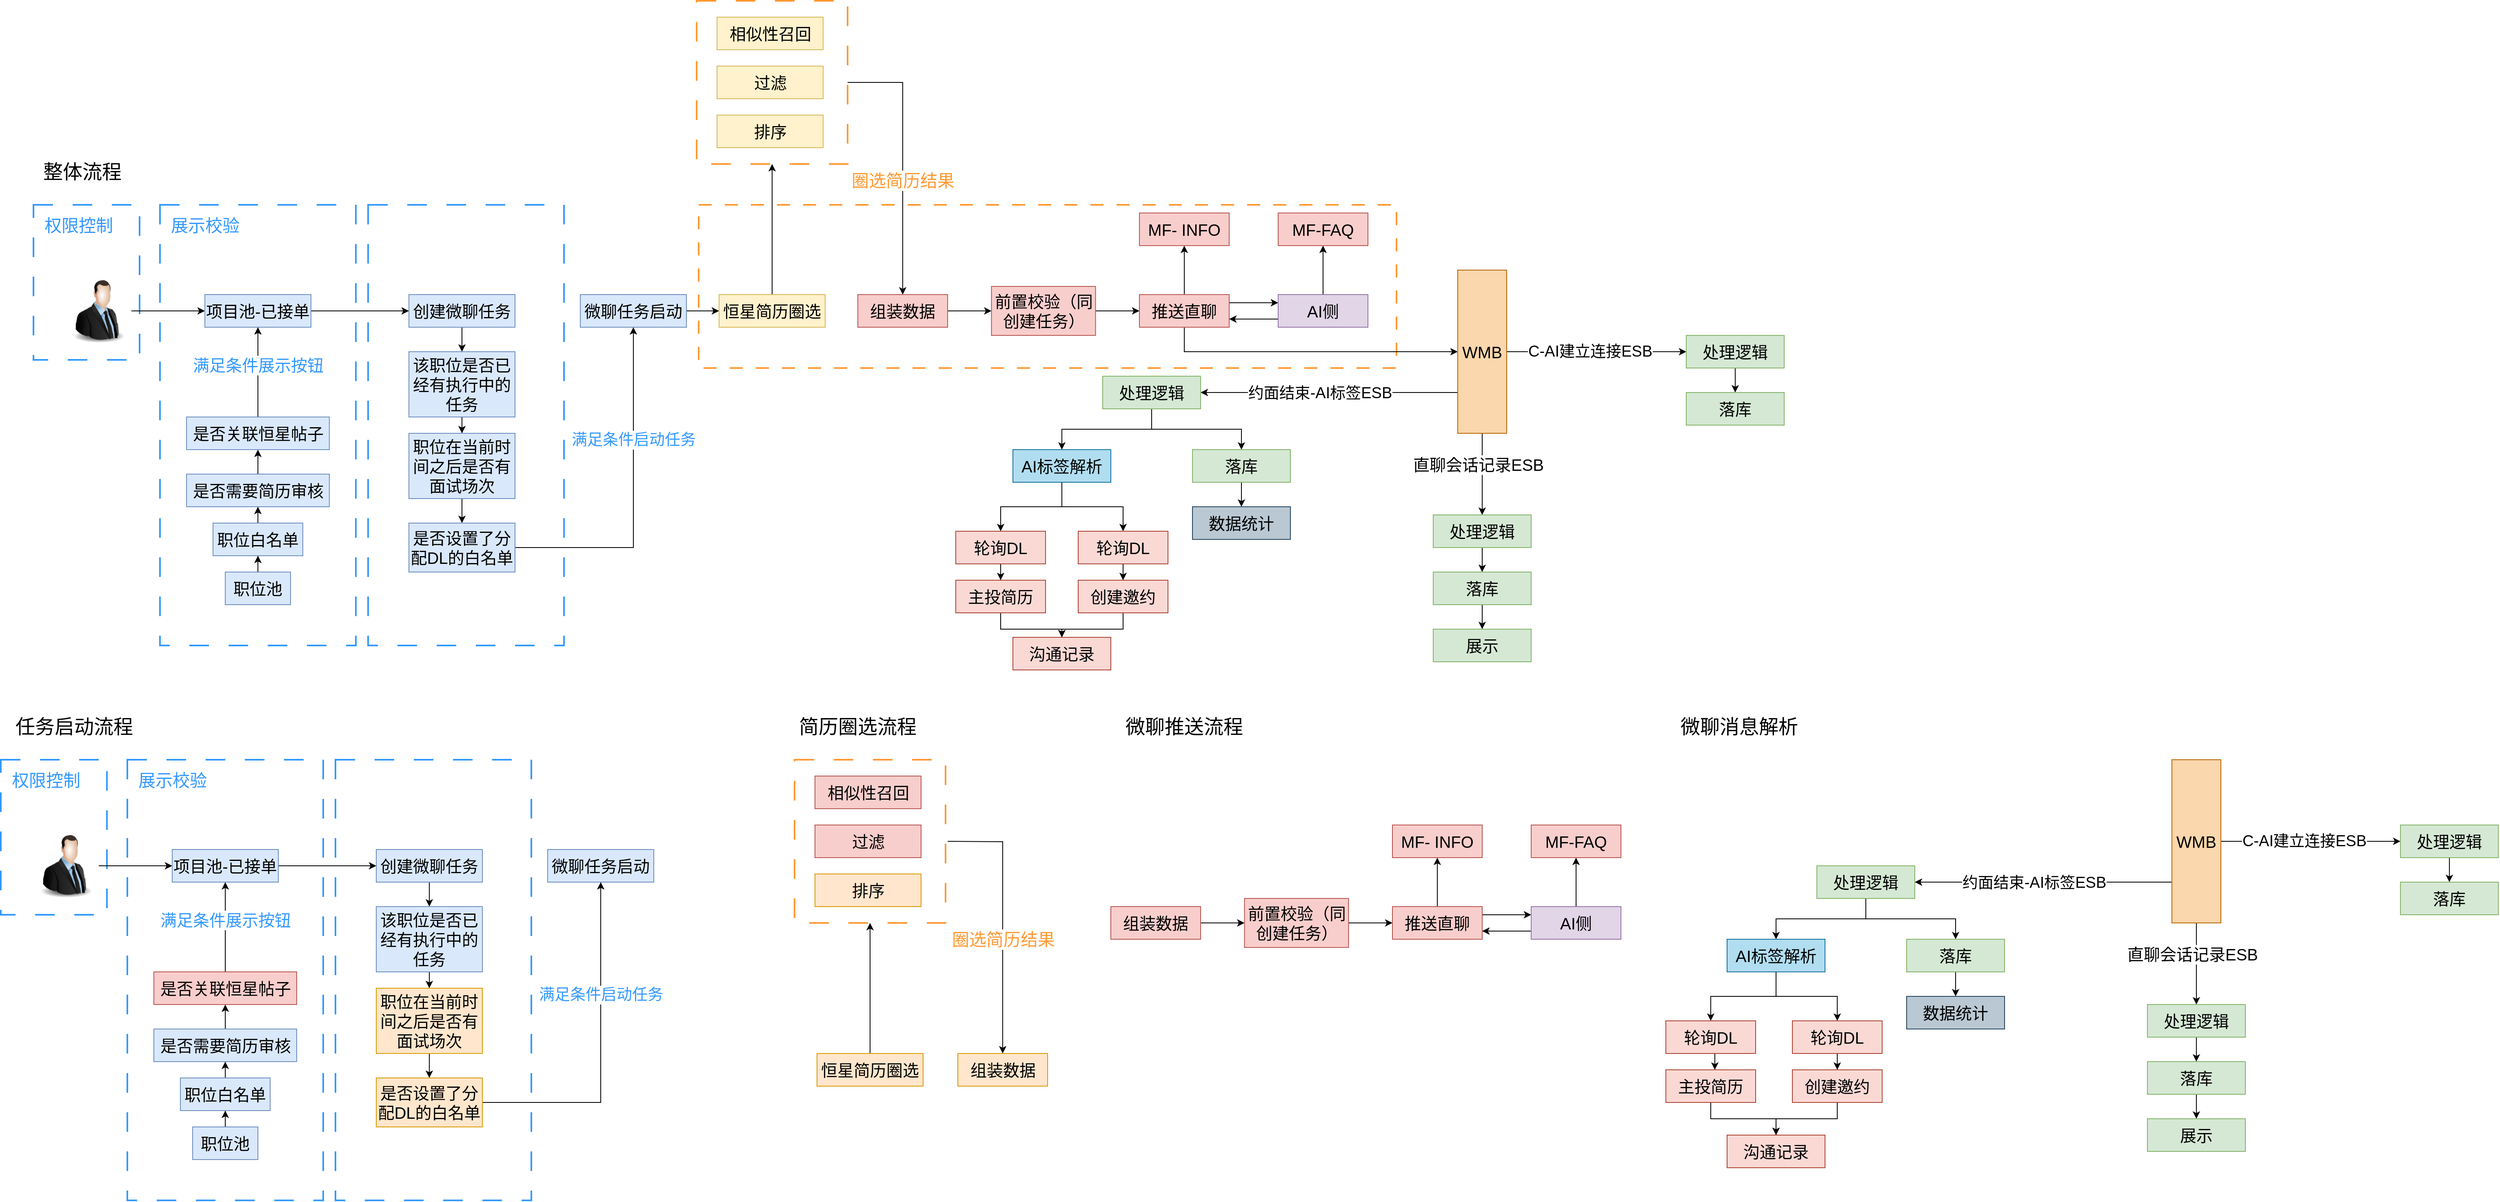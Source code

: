 <mxfile version="21.6.1" type="github">
  <diagram name="第 1 页" id="2LPgw6x0lP4YFarTiaSZ">
    <mxGraphModel dx="2736" dy="1776" grid="1" gridSize="10" guides="1" tooltips="1" connect="1" arrows="1" fold="1" page="0" pageScale="1" pageWidth="827" pageHeight="1169" math="0" shadow="0">
      <root>
        <mxCell id="0" />
        <mxCell id="1" parent="0" />
        <mxCell id="FMsZeif13KGJiMdeBh8e-33" value="" style="rounded=0;whiteSpace=wrap;html=1;dashed=1;dashPattern=8 8;strokeColor=#FF9933;strokeWidth=2;" parent="1" vertex="1">
          <mxGeometry x="255" y="-540" width="855" height="200" as="geometry" />
        </mxCell>
        <mxCell id="YFNmjtGdTgRsqBSVT-xc-40" style="edgeStyle=orthogonalEdgeStyle;rounded=0;orthogonalLoop=1;jettySize=auto;html=1;entryX=0.5;entryY=0;entryDx=0;entryDy=0;" edge="1" parent="1" source="YFNmjtGdTgRsqBSVT-xc-38" target="FMsZeif13KGJiMdeBh8e-42">
          <mxGeometry relative="1" as="geometry" />
        </mxCell>
        <mxCell id="YFNmjtGdTgRsqBSVT-xc-42" value="圈选简历结果" style="edgeLabel;html=1;align=center;verticalAlign=middle;resizable=0;points=[];fontSize=21;fontColor=#FF9933;" vertex="1" connectable="0" parent="YFNmjtGdTgRsqBSVT-xc-40">
          <mxGeometry x="0.022" y="-1" relative="1" as="geometry">
            <mxPoint x="1" y="20" as="offset" />
          </mxGeometry>
        </mxCell>
        <mxCell id="YFNmjtGdTgRsqBSVT-xc-38" value="" style="rounded=0;whiteSpace=wrap;html=1;dashed=1;strokeWidth=2;strokeColor=#FF9933;dashPattern=12 12;" vertex="1" parent="1">
          <mxGeometry x="252.5" y="-790" width="185" height="200" as="geometry" />
        </mxCell>
        <mxCell id="YFNmjtGdTgRsqBSVT-xc-25" value="" style="rounded=0;whiteSpace=wrap;html=1;dashed=1;strokeWidth=2;strokeColor=#3399FF;dashPattern=12 12;" vertex="1" parent="1">
          <mxGeometry x="-150" y="-540" width="240" height="540" as="geometry" />
        </mxCell>
        <mxCell id="YFNmjtGdTgRsqBSVT-xc-14" value="" style="rounded=0;whiteSpace=wrap;html=1;dashed=1;strokeWidth=2;strokeColor=#3399FF;dashPattern=12 12;" vertex="1" parent="1">
          <mxGeometry x="-560" y="-540" width="130" height="190" as="geometry" />
        </mxCell>
        <mxCell id="YFNmjtGdTgRsqBSVT-xc-12" value="" style="rounded=0;whiteSpace=wrap;html=1;dashed=1;strokeWidth=2;strokeColor=#3399FF;dashPattern=12 12;" vertex="1" parent="1">
          <mxGeometry x="-405" y="-540" width="240" height="540" as="geometry" />
        </mxCell>
        <mxCell id="YFNmjtGdTgRsqBSVT-xc-2" style="edgeStyle=orthogonalEdgeStyle;rounded=0;orthogonalLoop=1;jettySize=auto;html=1;entryX=0;entryY=0.5;entryDx=0;entryDy=0;" edge="1" parent="1" source="FMsZeif13KGJiMdeBh8e-35" target="YFNmjtGdTgRsqBSVT-xc-1">
          <mxGeometry relative="1" as="geometry" />
        </mxCell>
        <mxCell id="FMsZeif13KGJiMdeBh8e-35" value="" style="image;html=1;image=img/lib/clip_art/people/Suit_Man_128x128.png;rounded=0;" parent="1" vertex="1">
          <mxGeometry x="-520" y="-450" width="80" height="80" as="geometry" />
        </mxCell>
        <mxCell id="FMsZeif13KGJiMdeBh8e-36" value="整体流程" style="text;html=1;strokeColor=none;fillColor=none;align=center;verticalAlign=middle;whiteSpace=wrap;rounded=0;fontSize=24;" parent="1" vertex="1">
          <mxGeometry x="-560" y="-600" width="120" height="40" as="geometry" />
        </mxCell>
        <mxCell id="YFNmjtGdTgRsqBSVT-xc-27" value="" style="edgeStyle=orthogonalEdgeStyle;rounded=0;orthogonalLoop=1;jettySize=auto;html=1;" edge="1" parent="1" source="FMsZeif13KGJiMdeBh8e-38" target="YFNmjtGdTgRsqBSVT-xc-26">
          <mxGeometry relative="1" as="geometry" />
        </mxCell>
        <mxCell id="FMsZeif13KGJiMdeBh8e-38" value="创建微聊任务" style="whiteSpace=wrap;html=1;verticalAlign=middle;labelBackgroundColor=none;fontSize=20;fillColor=#dae8fc;strokeColor=#6c8ebf;rounded=0;" parent="1" vertex="1">
          <mxGeometry x="-100" y="-430" width="130" height="40" as="geometry" />
        </mxCell>
        <mxCell id="YFNmjtGdTgRsqBSVT-xc-39" style="edgeStyle=orthogonalEdgeStyle;rounded=0;orthogonalLoop=1;jettySize=auto;html=1;" edge="1" parent="1" source="FMsZeif13KGJiMdeBh8e-40" target="YFNmjtGdTgRsqBSVT-xc-38">
          <mxGeometry relative="1" as="geometry" />
        </mxCell>
        <mxCell id="FMsZeif13KGJiMdeBh8e-40" value="恒星简历圈选" style="whiteSpace=wrap;html=1;verticalAlign=middle;labelBackgroundColor=none;fontSize=20;fillColor=#fff2cc;strokeColor=#d6b656;rounded=0;" parent="1" vertex="1">
          <mxGeometry x="280" y="-430" width="130" height="40" as="geometry" />
        </mxCell>
        <mxCell id="YFNmjtGdTgRsqBSVT-xc-72" value="" style="edgeStyle=orthogonalEdgeStyle;rounded=0;orthogonalLoop=1;jettySize=auto;html=1;" edge="1" parent="1" source="FMsZeif13KGJiMdeBh8e-42" target="YFNmjtGdTgRsqBSVT-xc-71">
          <mxGeometry relative="1" as="geometry" />
        </mxCell>
        <mxCell id="FMsZeif13KGJiMdeBh8e-42" value="组装数据" style="whiteSpace=wrap;html=1;verticalAlign=middle;labelBackgroundColor=none;fontSize=20;fillColor=#f8cecc;strokeColor=#b85450;rounded=0;" parent="1" vertex="1">
          <mxGeometry x="450" y="-430" width="110" height="40" as="geometry" />
        </mxCell>
        <mxCell id="FMsZeif13KGJiMdeBh8e-43" value="" style="edgeStyle=orthogonalEdgeStyle;rounded=0;orthogonalLoop=1;jettySize=auto;html=1;" parent="1" source="FMsZeif13KGJiMdeBh8e-44" target="FMsZeif13KGJiMdeBh8e-57" edge="1">
          <mxGeometry relative="1" as="geometry">
            <Array as="points">
              <mxPoint x="935" y="-420" />
              <mxPoint x="935" y="-420" />
            </Array>
          </mxGeometry>
        </mxCell>
        <mxCell id="FMsZeif13KGJiMdeBh8e-60" style="edgeStyle=orthogonalEdgeStyle;rounded=0;orthogonalLoop=1;jettySize=auto;html=1;entryX=0;entryY=0.5;entryDx=0;entryDy=0;" parent="1" source="FMsZeif13KGJiMdeBh8e-44" target="FMsZeif13KGJiMdeBh8e-47" edge="1">
          <mxGeometry relative="1" as="geometry">
            <Array as="points">
              <mxPoint x="850" y="-360" />
            </Array>
          </mxGeometry>
        </mxCell>
        <mxCell id="YFNmjtGdTgRsqBSVT-xc-44" style="edgeStyle=orthogonalEdgeStyle;rounded=0;orthogonalLoop=1;jettySize=auto;html=1;entryX=0.5;entryY=1;entryDx=0;entryDy=0;" edge="1" parent="1" source="FMsZeif13KGJiMdeBh8e-44" target="YFNmjtGdTgRsqBSVT-xc-43">
          <mxGeometry relative="1" as="geometry" />
        </mxCell>
        <mxCell id="FMsZeif13KGJiMdeBh8e-44" value="推送直聊" style="whiteSpace=wrap;html=1;verticalAlign=middle;labelBackgroundColor=none;fontSize=20;fillColor=#f8cecc;strokeColor=#b85450;rounded=0;" parent="1" vertex="1">
          <mxGeometry x="795" y="-430" width="110" height="40" as="geometry" />
        </mxCell>
        <mxCell id="FMsZeif13KGJiMdeBh8e-46" style="edgeStyle=orthogonalEdgeStyle;orthogonalLoop=1;jettySize=auto;html=1;entryX=1;entryY=0.5;entryDx=0;entryDy=0;" parent="1" source="FMsZeif13KGJiMdeBh8e-47" target="FMsZeif13KGJiMdeBh8e-52" edge="1">
          <mxGeometry relative="1" as="geometry">
            <Array as="points">
              <mxPoint x="1165" y="-310" />
              <mxPoint x="1165" y="-310" />
            </Array>
          </mxGeometry>
        </mxCell>
        <mxCell id="YFNmjtGdTgRsqBSVT-xc-46" value="约面结束-AI标签ESB" style="edgeLabel;html=1;align=center;verticalAlign=middle;resizable=0;points=[];fontSize=19;" vertex="1" connectable="0" parent="FMsZeif13KGJiMdeBh8e-46">
          <mxGeometry x="0.071" y="1" relative="1" as="geometry">
            <mxPoint x="-1" as="offset" />
          </mxGeometry>
        </mxCell>
        <mxCell id="YFNmjtGdTgRsqBSVT-xc-48" style="edgeStyle=orthogonalEdgeStyle;rounded=0;orthogonalLoop=1;jettySize=auto;html=1;entryX=0.5;entryY=0;entryDx=0;entryDy=0;" edge="1" parent="1" source="FMsZeif13KGJiMdeBh8e-47" target="YFNmjtGdTgRsqBSVT-xc-47">
          <mxGeometry relative="1" as="geometry" />
        </mxCell>
        <mxCell id="YFNmjtGdTgRsqBSVT-xc-49" value="直聊会话记录ESB" style="edgeLabel;html=1;align=center;verticalAlign=middle;resizable=0;points=[];fontSize=20;" vertex="1" connectable="0" parent="YFNmjtGdTgRsqBSVT-xc-48">
          <mxGeometry x="-0.238" y="-5" relative="1" as="geometry">
            <mxPoint as="offset" />
          </mxGeometry>
        </mxCell>
        <mxCell id="YFNmjtGdTgRsqBSVT-xc-55" style="edgeStyle=orthogonalEdgeStyle;rounded=0;orthogonalLoop=1;jettySize=auto;html=1;entryX=0;entryY=0.5;entryDx=0;entryDy=0;" edge="1" parent="1" source="FMsZeif13KGJiMdeBh8e-47" target="YFNmjtGdTgRsqBSVT-xc-54">
          <mxGeometry relative="1" as="geometry" />
        </mxCell>
        <mxCell id="YFNmjtGdTgRsqBSVT-xc-56" value="C-AI建立连接ESB" style="edgeLabel;html=1;align=center;verticalAlign=middle;resizable=0;points=[];fontSize=19;" vertex="1" connectable="0" parent="YFNmjtGdTgRsqBSVT-xc-55">
          <mxGeometry x="-0.176" y="1" relative="1" as="geometry">
            <mxPoint x="11" y="1" as="offset" />
          </mxGeometry>
        </mxCell>
        <mxCell id="FMsZeif13KGJiMdeBh8e-47" value="WMB" style="whiteSpace=wrap;html=1;verticalAlign=middle;labelBackgroundColor=none;fontSize=20;fillColor=#fad7ac;strokeColor=#b46504;rounded=0;" parent="1" vertex="1">
          <mxGeometry x="1185" y="-460" width="60" height="200" as="geometry" />
        </mxCell>
        <mxCell id="YFNmjtGdTgRsqBSVT-xc-76" style="edgeStyle=orthogonalEdgeStyle;rounded=0;orthogonalLoop=1;jettySize=auto;html=1;" edge="1" parent="1" source="FMsZeif13KGJiMdeBh8e-52" target="FMsZeif13KGJiMdeBh8e-63">
          <mxGeometry relative="1" as="geometry" />
        </mxCell>
        <mxCell id="YFNmjtGdTgRsqBSVT-xc-79" value="" style="edgeStyle=orthogonalEdgeStyle;rounded=0;orthogonalLoop=1;jettySize=auto;html=1;" edge="1" parent="1" source="FMsZeif13KGJiMdeBh8e-52" target="YFNmjtGdTgRsqBSVT-xc-78">
          <mxGeometry relative="1" as="geometry" />
        </mxCell>
        <mxCell id="FMsZeif13KGJiMdeBh8e-52" value="处理逻辑" style="whiteSpace=wrap;html=1;verticalAlign=middle;labelBackgroundColor=none;fontSize=20;fillColor=#d5e8d4;strokeColor=#82b366;rounded=0;" parent="1" vertex="1">
          <mxGeometry x="750" y="-330" width="120" height="40" as="geometry" />
        </mxCell>
        <mxCell id="FMsZeif13KGJiMdeBh8e-61" style="edgeStyle=orthogonalEdgeStyle;rounded=0;orthogonalLoop=1;jettySize=auto;html=1;entryX=1;entryY=0.75;entryDx=0;entryDy=0;" parent="1" source="FMsZeif13KGJiMdeBh8e-57" target="FMsZeif13KGJiMdeBh8e-44" edge="1">
          <mxGeometry relative="1" as="geometry">
            <Array as="points">
              <mxPoint x="945" y="-400" />
              <mxPoint x="945" y="-400" />
            </Array>
          </mxGeometry>
        </mxCell>
        <mxCell id="YFNmjtGdTgRsqBSVT-xc-45" style="edgeStyle=orthogonalEdgeStyle;rounded=0;orthogonalLoop=1;jettySize=auto;html=1;entryX=0.5;entryY=1;entryDx=0;entryDy=0;" edge="1" parent="1" source="FMsZeif13KGJiMdeBh8e-57" target="FMsZeif13KGJiMdeBh8e-58">
          <mxGeometry relative="1" as="geometry" />
        </mxCell>
        <mxCell id="FMsZeif13KGJiMdeBh8e-57" value="AI侧" style="whiteSpace=wrap;html=1;verticalAlign=middle;labelBackgroundColor=none;fontSize=20;fillColor=#e1d5e7;strokeColor=#9673a6;rounded=0;" parent="1" vertex="1">
          <mxGeometry x="965" y="-430" width="110" height="40" as="geometry" />
        </mxCell>
        <mxCell id="FMsZeif13KGJiMdeBh8e-58" value="MF-FAQ" style="whiteSpace=wrap;html=1;verticalAlign=middle;labelBackgroundColor=none;fontSize=20;fillColor=#f8cecc;strokeColor=#b85450;rounded=0;" parent="1" vertex="1">
          <mxGeometry x="965" y="-530" width="110" height="40" as="geometry" />
        </mxCell>
        <mxCell id="FMsZeif13KGJiMdeBh8e-76" style="edgeStyle=orthogonalEdgeStyle;rounded=0;orthogonalLoop=1;jettySize=auto;html=1;entryX=0.5;entryY=0;entryDx=0;entryDy=0;" parent="1" source="FMsZeif13KGJiMdeBh8e-63" target="FMsZeif13KGJiMdeBh8e-75" edge="1">
          <mxGeometry relative="1" as="geometry" />
        </mxCell>
        <mxCell id="FMsZeif13KGJiMdeBh8e-77" style="edgeStyle=orthogonalEdgeStyle;rounded=0;orthogonalLoop=1;jettySize=auto;html=1;entryX=0.5;entryY=0;entryDx=0;entryDy=0;" parent="1" source="FMsZeif13KGJiMdeBh8e-63" target="FMsZeif13KGJiMdeBh8e-74" edge="1">
          <mxGeometry relative="1" as="geometry" />
        </mxCell>
        <mxCell id="FMsZeif13KGJiMdeBh8e-63" value="AI标签解析" style="whiteSpace=wrap;html=1;verticalAlign=middle;labelBackgroundColor=none;fontSize=20;fillColor=#b1ddf0;strokeColor=#10739e;rounded=0;" parent="1" vertex="1">
          <mxGeometry x="640" y="-240" width="120" height="40" as="geometry" />
        </mxCell>
        <mxCell id="FMsZeif13KGJiMdeBh8e-65" value="数据统计" style="whiteSpace=wrap;html=1;verticalAlign=middle;labelBackgroundColor=none;fontSize=20;fillColor=#bac8d3;strokeColor=#23445d;rounded=0;" parent="1" vertex="1">
          <mxGeometry x="860" y="-170" width="120" height="40" as="geometry" />
        </mxCell>
        <mxCell id="YFNmjtGdTgRsqBSVT-xc-69" style="edgeStyle=orthogonalEdgeStyle;rounded=0;orthogonalLoop=1;jettySize=auto;html=1;entryX=0.5;entryY=0;entryDx=0;entryDy=0;" edge="1" parent="1" source="FMsZeif13KGJiMdeBh8e-74" target="YFNmjtGdTgRsqBSVT-xc-68">
          <mxGeometry relative="1" as="geometry" />
        </mxCell>
        <mxCell id="FMsZeif13KGJiMdeBh8e-74" value="轮询DL" style="whiteSpace=wrap;html=1;verticalAlign=middle;labelBackgroundColor=none;fontSize=20;fillColor=#fad9d5;strokeColor=#ae4132;rounded=0;" parent="1" vertex="1">
          <mxGeometry x="720" y="-140" width="110" height="40" as="geometry" />
        </mxCell>
        <mxCell id="YFNmjtGdTgRsqBSVT-xc-65" style="edgeStyle=orthogonalEdgeStyle;rounded=0;orthogonalLoop=1;jettySize=auto;html=1;" edge="1" parent="1" source="FMsZeif13KGJiMdeBh8e-75" target="YFNmjtGdTgRsqBSVT-xc-63">
          <mxGeometry relative="1" as="geometry" />
        </mxCell>
        <mxCell id="FMsZeif13KGJiMdeBh8e-75" value="轮询DL" style="whiteSpace=wrap;html=1;verticalAlign=middle;labelBackgroundColor=none;fontSize=20;fillColor=#fad9d5;strokeColor=#ae4132;rounded=0;" parent="1" vertex="1">
          <mxGeometry x="570" y="-140" width="110" height="40" as="geometry" />
        </mxCell>
        <mxCell id="FMsZeif13KGJiMdeBh8e-78" value="沟通记录" style="whiteSpace=wrap;html=1;verticalAlign=middle;labelBackgroundColor=none;fontSize=20;fillColor=#fad9d5;strokeColor=#ae4132;rounded=0;" parent="1" vertex="1">
          <mxGeometry x="640" y="-10" width="120" height="40" as="geometry" />
        </mxCell>
        <mxCell id="YFNmjtGdTgRsqBSVT-xc-11" style="edgeStyle=orthogonalEdgeStyle;rounded=0;orthogonalLoop=1;jettySize=auto;html=1;" edge="1" parent="1" source="YFNmjtGdTgRsqBSVT-xc-1" target="FMsZeif13KGJiMdeBh8e-38">
          <mxGeometry relative="1" as="geometry" />
        </mxCell>
        <mxCell id="YFNmjtGdTgRsqBSVT-xc-1" value="项目池-已接单" style="whiteSpace=wrap;html=1;verticalAlign=middle;labelBackgroundColor=none;fontSize=20;fillColor=#dae8fc;strokeColor=#6c8ebf;rounded=0;" vertex="1" parent="1">
          <mxGeometry x="-350" y="-430" width="130" height="40" as="geometry" />
        </mxCell>
        <mxCell id="YFNmjtGdTgRsqBSVT-xc-6" value="" style="edgeStyle=orthogonalEdgeStyle;rounded=0;orthogonalLoop=1;jettySize=auto;html=1;" edge="1" parent="1" source="YFNmjtGdTgRsqBSVT-xc-3" target="YFNmjtGdTgRsqBSVT-xc-5">
          <mxGeometry relative="1" as="geometry" />
        </mxCell>
        <mxCell id="YFNmjtGdTgRsqBSVT-xc-3" value="职位池" style="whiteSpace=wrap;html=1;verticalAlign=middle;labelBackgroundColor=none;fontSize=20;fillColor=#dae8fc;strokeColor=#6c8ebf;rounded=0;" vertex="1" parent="1">
          <mxGeometry x="-325" y="-90" width="80" height="40" as="geometry" />
        </mxCell>
        <mxCell id="YFNmjtGdTgRsqBSVT-xc-8" value="" style="edgeStyle=orthogonalEdgeStyle;rounded=0;orthogonalLoop=1;jettySize=auto;html=1;" edge="1" parent="1" source="YFNmjtGdTgRsqBSVT-xc-5" target="YFNmjtGdTgRsqBSVT-xc-7">
          <mxGeometry relative="1" as="geometry" />
        </mxCell>
        <mxCell id="YFNmjtGdTgRsqBSVT-xc-5" value="职位白名单" style="whiteSpace=wrap;html=1;verticalAlign=middle;labelBackgroundColor=none;fontSize=20;fillColor=#dae8fc;strokeColor=#6c8ebf;rounded=0;" vertex="1" parent="1">
          <mxGeometry x="-340" y="-150" width="110" height="40" as="geometry" />
        </mxCell>
        <mxCell id="YFNmjtGdTgRsqBSVT-xc-22" value="" style="edgeStyle=orthogonalEdgeStyle;rounded=0;orthogonalLoop=1;jettySize=auto;html=1;" edge="1" parent="1" source="YFNmjtGdTgRsqBSVT-xc-7" target="YFNmjtGdTgRsqBSVT-xc-21">
          <mxGeometry relative="1" as="geometry" />
        </mxCell>
        <mxCell id="YFNmjtGdTgRsqBSVT-xc-7" value="是否需要简历审核" style="whiteSpace=wrap;html=1;verticalAlign=middle;labelBackgroundColor=none;fontSize=20;fillColor=#dae8fc;strokeColor=#6c8ebf;rounded=0;" vertex="1" parent="1">
          <mxGeometry x="-372.5" y="-210" width="175" height="40" as="geometry" />
        </mxCell>
        <mxCell id="YFNmjtGdTgRsqBSVT-xc-13" value="展示校验" style="text;html=1;strokeColor=none;fillColor=none;align=center;verticalAlign=middle;rounded=0;fontSize=21;fontColor=#3399FF;" vertex="1" parent="1">
          <mxGeometry x="-405" y="-540" width="110" height="50" as="geometry" />
        </mxCell>
        <mxCell id="YFNmjtGdTgRsqBSVT-xc-15" value="权限控制" style="text;html=1;strokeColor=none;fillColor=none;align=center;verticalAlign=middle;rounded=0;fontSize=21;fontColor=#3399FF;" vertex="1" parent="1">
          <mxGeometry x="-560" y="-540" width="110" height="50" as="geometry" />
        </mxCell>
        <mxCell id="YFNmjtGdTgRsqBSVT-xc-19" style="edgeStyle=orthogonalEdgeStyle;rounded=0;orthogonalLoop=1;jettySize=auto;html=1;entryX=0;entryY=0.5;entryDx=0;entryDy=0;" edge="1" parent="1" source="YFNmjtGdTgRsqBSVT-xc-17" target="FMsZeif13KGJiMdeBh8e-40">
          <mxGeometry relative="1" as="geometry" />
        </mxCell>
        <mxCell id="YFNmjtGdTgRsqBSVT-xc-17" value="微聊任务启动" style="whiteSpace=wrap;html=1;verticalAlign=middle;labelBackgroundColor=none;fontSize=20;fillColor=#dae8fc;strokeColor=#6c8ebf;rounded=0;" vertex="1" parent="1">
          <mxGeometry x="110" y="-430" width="130" height="40" as="geometry" />
        </mxCell>
        <mxCell id="YFNmjtGdTgRsqBSVT-xc-23" style="edgeStyle=orthogonalEdgeStyle;rounded=0;orthogonalLoop=1;jettySize=auto;html=1;" edge="1" parent="1" source="YFNmjtGdTgRsqBSVT-xc-21" target="YFNmjtGdTgRsqBSVT-xc-1">
          <mxGeometry relative="1" as="geometry" />
        </mxCell>
        <mxCell id="YFNmjtGdTgRsqBSVT-xc-24" value="满足条件展示按钮" style="edgeLabel;html=1;align=center;verticalAlign=middle;resizable=0;points=[];fontSize=20;fontColor=#3399FF;" vertex="1" connectable="0" parent="YFNmjtGdTgRsqBSVT-xc-23">
          <mxGeometry x="0.164" relative="1" as="geometry">
            <mxPoint as="offset" />
          </mxGeometry>
        </mxCell>
        <mxCell id="YFNmjtGdTgRsqBSVT-xc-21" value="是否关联恒星帖子" style="whiteSpace=wrap;html=1;verticalAlign=middle;labelBackgroundColor=none;fontSize=20;fillColor=#dae8fc;strokeColor=#6c8ebf;rounded=0;" vertex="1" parent="1">
          <mxGeometry x="-372.5" y="-280" width="175" height="40" as="geometry" />
        </mxCell>
        <mxCell id="YFNmjtGdTgRsqBSVT-xc-29" value="" style="edgeStyle=orthogonalEdgeStyle;rounded=0;orthogonalLoop=1;jettySize=auto;html=1;" edge="1" parent="1" source="YFNmjtGdTgRsqBSVT-xc-26" target="YFNmjtGdTgRsqBSVT-xc-28">
          <mxGeometry relative="1" as="geometry" />
        </mxCell>
        <mxCell id="YFNmjtGdTgRsqBSVT-xc-26" value="该职位是否已经有执行中的任务" style="whiteSpace=wrap;html=1;verticalAlign=middle;labelBackgroundColor=none;fontSize=20;fillColor=#dae8fc;strokeColor=#6c8ebf;rounded=0;" vertex="1" parent="1">
          <mxGeometry x="-100" y="-360" width="130" height="80" as="geometry" />
        </mxCell>
        <mxCell id="YFNmjtGdTgRsqBSVT-xc-31" value="" style="edgeStyle=orthogonalEdgeStyle;rounded=0;orthogonalLoop=1;jettySize=auto;html=1;" edge="1" parent="1" source="YFNmjtGdTgRsqBSVT-xc-28" target="YFNmjtGdTgRsqBSVT-xc-30">
          <mxGeometry relative="1" as="geometry" />
        </mxCell>
        <mxCell id="YFNmjtGdTgRsqBSVT-xc-28" value="职位在当前时间之后是否有面试场次" style="whiteSpace=wrap;html=1;verticalAlign=middle;labelBackgroundColor=none;fontSize=20;fillColor=#dae8fc;strokeColor=#6c8ebf;rounded=0;" vertex="1" parent="1">
          <mxGeometry x="-100" y="-260" width="130" height="80" as="geometry" />
        </mxCell>
        <mxCell id="YFNmjtGdTgRsqBSVT-xc-32" style="edgeStyle=orthogonalEdgeStyle;rounded=0;orthogonalLoop=1;jettySize=auto;html=1;entryX=0.5;entryY=1;entryDx=0;entryDy=0;" edge="1" parent="1" source="YFNmjtGdTgRsqBSVT-xc-30" target="YFNmjtGdTgRsqBSVT-xc-17">
          <mxGeometry relative="1" as="geometry" />
        </mxCell>
        <mxCell id="YFNmjtGdTgRsqBSVT-xc-33" value="满足条件启动任务" style="edgeLabel;html=1;align=center;verticalAlign=middle;resizable=0;points=[];fontSize=19;fontColor=#3399FF;" vertex="1" connectable="0" parent="YFNmjtGdTgRsqBSVT-xc-32">
          <mxGeometry x="0.335" relative="1" as="geometry">
            <mxPoint as="offset" />
          </mxGeometry>
        </mxCell>
        <mxCell id="YFNmjtGdTgRsqBSVT-xc-30" value="是否设置了分配DL的白名单" style="whiteSpace=wrap;html=1;verticalAlign=middle;labelBackgroundColor=none;fontSize=20;fillColor=#dae8fc;strokeColor=#6c8ebf;rounded=0;" vertex="1" parent="1">
          <mxGeometry x="-100" y="-150" width="130" height="60" as="geometry" />
        </mxCell>
        <mxCell id="YFNmjtGdTgRsqBSVT-xc-34" value="相似性召回" style="whiteSpace=wrap;html=1;verticalAlign=middle;labelBackgroundColor=none;fontSize=20;fillColor=#fff2cc;strokeColor=#d6b656;rounded=0;" vertex="1" parent="1">
          <mxGeometry x="277.5" y="-770" width="130" height="40" as="geometry" />
        </mxCell>
        <mxCell id="YFNmjtGdTgRsqBSVT-xc-36" value="过滤" style="whiteSpace=wrap;html=1;verticalAlign=middle;labelBackgroundColor=none;fontSize=20;fillColor=#fff2cc;strokeColor=#d6b656;rounded=0;" vertex="1" parent="1">
          <mxGeometry x="277.5" y="-710" width="130" height="40" as="geometry" />
        </mxCell>
        <mxCell id="YFNmjtGdTgRsqBSVT-xc-37" value="排序" style="whiteSpace=wrap;html=1;verticalAlign=middle;labelBackgroundColor=none;fontSize=20;fillColor=#fff2cc;strokeColor=#d6b656;rounded=0;" vertex="1" parent="1">
          <mxGeometry x="277.5" y="-650" width="130" height="40" as="geometry" />
        </mxCell>
        <mxCell id="YFNmjtGdTgRsqBSVT-xc-43" value="MF- INFO" style="whiteSpace=wrap;html=1;verticalAlign=middle;labelBackgroundColor=none;fontSize=20;fillColor=#f8cecc;strokeColor=#b85450;rounded=0;" vertex="1" parent="1">
          <mxGeometry x="795" y="-530" width="110" height="40" as="geometry" />
        </mxCell>
        <mxCell id="YFNmjtGdTgRsqBSVT-xc-51" value="" style="edgeStyle=orthogonalEdgeStyle;rounded=0;orthogonalLoop=1;jettySize=auto;html=1;" edge="1" parent="1" source="YFNmjtGdTgRsqBSVT-xc-47" target="YFNmjtGdTgRsqBSVT-xc-50">
          <mxGeometry relative="1" as="geometry" />
        </mxCell>
        <mxCell id="YFNmjtGdTgRsqBSVT-xc-47" value="处理逻辑" style="whiteSpace=wrap;html=1;verticalAlign=middle;labelBackgroundColor=none;fontSize=20;fillColor=#d5e8d4;strokeColor=#82b366;rounded=0;" vertex="1" parent="1">
          <mxGeometry x="1155" y="-160" width="120" height="40" as="geometry" />
        </mxCell>
        <mxCell id="YFNmjtGdTgRsqBSVT-xc-53" value="" style="edgeStyle=orthogonalEdgeStyle;rounded=0;orthogonalLoop=1;jettySize=auto;html=1;" edge="1" parent="1" source="YFNmjtGdTgRsqBSVT-xc-50" target="YFNmjtGdTgRsqBSVT-xc-52">
          <mxGeometry relative="1" as="geometry" />
        </mxCell>
        <mxCell id="YFNmjtGdTgRsqBSVT-xc-50" value="落库" style="whiteSpace=wrap;html=1;verticalAlign=middle;labelBackgroundColor=none;fontSize=20;fillColor=#d5e8d4;strokeColor=#82b366;rounded=0;" vertex="1" parent="1">
          <mxGeometry x="1155" y="-90" width="120" height="40" as="geometry" />
        </mxCell>
        <mxCell id="YFNmjtGdTgRsqBSVT-xc-52" value="展示" style="whiteSpace=wrap;html=1;verticalAlign=middle;labelBackgroundColor=none;fontSize=20;fillColor=#d5e8d4;strokeColor=#82b366;rounded=0;" vertex="1" parent="1">
          <mxGeometry x="1155" y="-20" width="120" height="40" as="geometry" />
        </mxCell>
        <mxCell id="YFNmjtGdTgRsqBSVT-xc-58" value="" style="edgeStyle=orthogonalEdgeStyle;rounded=0;orthogonalLoop=1;jettySize=auto;html=1;" edge="1" parent="1" source="YFNmjtGdTgRsqBSVT-xc-54" target="YFNmjtGdTgRsqBSVT-xc-57">
          <mxGeometry relative="1" as="geometry" />
        </mxCell>
        <mxCell id="YFNmjtGdTgRsqBSVT-xc-54" value="处理逻辑" style="whiteSpace=wrap;html=1;verticalAlign=middle;labelBackgroundColor=none;fontSize=20;fillColor=#d5e8d4;strokeColor=#82b366;rounded=0;" vertex="1" parent="1">
          <mxGeometry x="1465" y="-380" width="120" height="40" as="geometry" />
        </mxCell>
        <mxCell id="YFNmjtGdTgRsqBSVT-xc-57" value="落库" style="whiteSpace=wrap;html=1;verticalAlign=middle;labelBackgroundColor=none;fontSize=20;fillColor=#d5e8d4;strokeColor=#82b366;rounded=0;" vertex="1" parent="1">
          <mxGeometry x="1465" y="-310" width="120" height="40" as="geometry" />
        </mxCell>
        <mxCell id="YFNmjtGdTgRsqBSVT-xc-66" style="edgeStyle=orthogonalEdgeStyle;rounded=0;orthogonalLoop=1;jettySize=auto;html=1;entryX=0.5;entryY=0;entryDx=0;entryDy=0;" edge="1" parent="1" source="YFNmjtGdTgRsqBSVT-xc-63" target="FMsZeif13KGJiMdeBh8e-78">
          <mxGeometry relative="1" as="geometry" />
        </mxCell>
        <mxCell id="YFNmjtGdTgRsqBSVT-xc-63" value="主投简历" style="whiteSpace=wrap;html=1;verticalAlign=middle;labelBackgroundColor=none;fontSize=20;fillColor=#fad9d5;strokeColor=#ae4132;rounded=0;" vertex="1" parent="1">
          <mxGeometry x="570" y="-80" width="110" height="40" as="geometry" />
        </mxCell>
        <mxCell id="YFNmjtGdTgRsqBSVT-xc-70" style="edgeStyle=orthogonalEdgeStyle;rounded=0;orthogonalLoop=1;jettySize=auto;html=1;entryX=0.5;entryY=0;entryDx=0;entryDy=0;" edge="1" parent="1" source="YFNmjtGdTgRsqBSVT-xc-68" target="FMsZeif13KGJiMdeBh8e-78">
          <mxGeometry relative="1" as="geometry" />
        </mxCell>
        <mxCell id="YFNmjtGdTgRsqBSVT-xc-68" value="创建邀约" style="whiteSpace=wrap;html=1;verticalAlign=middle;labelBackgroundColor=none;fontSize=20;fillColor=#fad9d5;strokeColor=#ae4132;rounded=0;" vertex="1" parent="1">
          <mxGeometry x="720" y="-80" width="110" height="40" as="geometry" />
        </mxCell>
        <mxCell id="YFNmjtGdTgRsqBSVT-xc-73" style="edgeStyle=orthogonalEdgeStyle;rounded=0;orthogonalLoop=1;jettySize=auto;html=1;entryX=0;entryY=0.5;entryDx=0;entryDy=0;" edge="1" parent="1" source="YFNmjtGdTgRsqBSVT-xc-71" target="FMsZeif13KGJiMdeBh8e-44">
          <mxGeometry relative="1" as="geometry" />
        </mxCell>
        <mxCell id="YFNmjtGdTgRsqBSVT-xc-71" value="前置校验（同创建任务）" style="whiteSpace=wrap;html=1;verticalAlign=middle;labelBackgroundColor=none;fontSize=20;fillColor=#f8cecc;strokeColor=#b85450;rounded=0;" vertex="1" parent="1">
          <mxGeometry x="613.75" y="-440" width="127.5" height="60" as="geometry" />
        </mxCell>
        <mxCell id="YFNmjtGdTgRsqBSVT-xc-80" style="edgeStyle=orthogonalEdgeStyle;rounded=0;orthogonalLoop=1;jettySize=auto;html=1;" edge="1" parent="1" source="YFNmjtGdTgRsqBSVT-xc-78" target="FMsZeif13KGJiMdeBh8e-65">
          <mxGeometry relative="1" as="geometry" />
        </mxCell>
        <mxCell id="YFNmjtGdTgRsqBSVT-xc-78" value="落库" style="whiteSpace=wrap;html=1;verticalAlign=middle;labelBackgroundColor=none;fontSize=20;fillColor=#d5e8d4;strokeColor=#82b366;rounded=0;" vertex="1" parent="1">
          <mxGeometry x="860" y="-240" width="120" height="40" as="geometry" />
        </mxCell>
        <mxCell id="YFNmjtGdTgRsqBSVT-xc-81" value="" style="rounded=0;whiteSpace=wrap;html=1;dashed=1;strokeWidth=2;strokeColor=#3399FF;dashPattern=12 12;" vertex="1" parent="1">
          <mxGeometry x="-190" y="140" width="240" height="540" as="geometry" />
        </mxCell>
        <mxCell id="YFNmjtGdTgRsqBSVT-xc-82" value="" style="rounded=0;whiteSpace=wrap;html=1;dashed=1;strokeWidth=2;strokeColor=#3399FF;dashPattern=12 12;" vertex="1" parent="1">
          <mxGeometry x="-600" y="140" width="130" height="190" as="geometry" />
        </mxCell>
        <mxCell id="YFNmjtGdTgRsqBSVT-xc-83" value="" style="rounded=0;whiteSpace=wrap;html=1;dashed=1;strokeWidth=2;strokeColor=#3399FF;dashPattern=12 12;" vertex="1" parent="1">
          <mxGeometry x="-445" y="140" width="240" height="540" as="geometry" />
        </mxCell>
        <mxCell id="YFNmjtGdTgRsqBSVT-xc-84" style="edgeStyle=orthogonalEdgeStyle;rounded=0;orthogonalLoop=1;jettySize=auto;html=1;entryX=0;entryY=0.5;entryDx=0;entryDy=0;" edge="1" parent="1" source="YFNmjtGdTgRsqBSVT-xc-85" target="YFNmjtGdTgRsqBSVT-xc-90">
          <mxGeometry relative="1" as="geometry" />
        </mxCell>
        <mxCell id="YFNmjtGdTgRsqBSVT-xc-85" value="" style="image;html=1;image=img/lib/clip_art/people/Suit_Man_128x128.png;rounded=0;" vertex="1" parent="1">
          <mxGeometry x="-560" y="230" width="80" height="80" as="geometry" />
        </mxCell>
        <mxCell id="YFNmjtGdTgRsqBSVT-xc-86" value="任务启动流程" style="text;html=1;strokeColor=none;fillColor=none;align=center;verticalAlign=middle;whiteSpace=wrap;rounded=0;fontSize=24;" vertex="1" parent="1">
          <mxGeometry x="-600" y="80" width="180" height="40" as="geometry" />
        </mxCell>
        <mxCell id="YFNmjtGdTgRsqBSVT-xc-87" value="" style="edgeStyle=orthogonalEdgeStyle;rounded=0;orthogonalLoop=1;jettySize=auto;html=1;" edge="1" parent="1" source="YFNmjtGdTgRsqBSVT-xc-88" target="YFNmjtGdTgRsqBSVT-xc-104">
          <mxGeometry relative="1" as="geometry" />
        </mxCell>
        <mxCell id="YFNmjtGdTgRsqBSVT-xc-88" value="创建微聊任务" style="whiteSpace=wrap;html=1;verticalAlign=middle;labelBackgroundColor=none;fontSize=20;fillColor=#dae8fc;strokeColor=#6c8ebf;rounded=0;" vertex="1" parent="1">
          <mxGeometry x="-140" y="250" width="130" height="40" as="geometry" />
        </mxCell>
        <mxCell id="YFNmjtGdTgRsqBSVT-xc-89" style="edgeStyle=orthogonalEdgeStyle;rounded=0;orthogonalLoop=1;jettySize=auto;html=1;" edge="1" parent="1" source="YFNmjtGdTgRsqBSVT-xc-90" target="YFNmjtGdTgRsqBSVT-xc-88">
          <mxGeometry relative="1" as="geometry" />
        </mxCell>
        <mxCell id="YFNmjtGdTgRsqBSVT-xc-90" value="项目池-已接单" style="whiteSpace=wrap;html=1;verticalAlign=middle;labelBackgroundColor=none;fontSize=20;fillColor=#dae8fc;strokeColor=#6c8ebf;rounded=0;" vertex="1" parent="1">
          <mxGeometry x="-390" y="250" width="130" height="40" as="geometry" />
        </mxCell>
        <mxCell id="YFNmjtGdTgRsqBSVT-xc-91" value="" style="edgeStyle=orthogonalEdgeStyle;rounded=0;orthogonalLoop=1;jettySize=auto;html=1;" edge="1" parent="1" source="YFNmjtGdTgRsqBSVT-xc-92" target="YFNmjtGdTgRsqBSVT-xc-94">
          <mxGeometry relative="1" as="geometry" />
        </mxCell>
        <mxCell id="YFNmjtGdTgRsqBSVT-xc-92" value="职位池" style="whiteSpace=wrap;html=1;verticalAlign=middle;labelBackgroundColor=none;fontSize=20;fillColor=#dae8fc;strokeColor=#6c8ebf;rounded=0;" vertex="1" parent="1">
          <mxGeometry x="-365" y="590" width="80" height="40" as="geometry" />
        </mxCell>
        <mxCell id="YFNmjtGdTgRsqBSVT-xc-93" value="" style="edgeStyle=orthogonalEdgeStyle;rounded=0;orthogonalLoop=1;jettySize=auto;html=1;" edge="1" parent="1" source="YFNmjtGdTgRsqBSVT-xc-94" target="YFNmjtGdTgRsqBSVT-xc-96">
          <mxGeometry relative="1" as="geometry" />
        </mxCell>
        <mxCell id="YFNmjtGdTgRsqBSVT-xc-94" value="职位白名单" style="whiteSpace=wrap;html=1;verticalAlign=middle;labelBackgroundColor=none;fontSize=20;fillColor=#dae8fc;strokeColor=#6c8ebf;rounded=0;" vertex="1" parent="1">
          <mxGeometry x="-380" y="530" width="110" height="40" as="geometry" />
        </mxCell>
        <mxCell id="YFNmjtGdTgRsqBSVT-xc-95" value="" style="edgeStyle=orthogonalEdgeStyle;rounded=0;orthogonalLoop=1;jettySize=auto;html=1;" edge="1" parent="1" source="YFNmjtGdTgRsqBSVT-xc-96" target="YFNmjtGdTgRsqBSVT-xc-102">
          <mxGeometry relative="1" as="geometry" />
        </mxCell>
        <mxCell id="YFNmjtGdTgRsqBSVT-xc-96" value="是否需要简历审核" style="whiteSpace=wrap;html=1;verticalAlign=middle;labelBackgroundColor=none;fontSize=20;fillColor=#dae8fc;strokeColor=#6c8ebf;rounded=0;" vertex="1" parent="1">
          <mxGeometry x="-412.5" y="470" width="175" height="40" as="geometry" />
        </mxCell>
        <mxCell id="YFNmjtGdTgRsqBSVT-xc-97" value="展示校验" style="text;html=1;strokeColor=none;fillColor=none;align=center;verticalAlign=middle;rounded=0;fontSize=21;fontColor=#3399FF;" vertex="1" parent="1">
          <mxGeometry x="-445" y="140" width="110" height="50" as="geometry" />
        </mxCell>
        <mxCell id="YFNmjtGdTgRsqBSVT-xc-98" value="权限控制" style="text;html=1;strokeColor=none;fillColor=none;align=center;verticalAlign=middle;rounded=0;fontSize=21;fontColor=#3399FF;" vertex="1" parent="1">
          <mxGeometry x="-600" y="140" width="110" height="50" as="geometry" />
        </mxCell>
        <mxCell id="YFNmjtGdTgRsqBSVT-xc-99" value="微聊任务启动" style="whiteSpace=wrap;html=1;verticalAlign=middle;labelBackgroundColor=none;fontSize=20;fillColor=#dae8fc;strokeColor=#6c8ebf;rounded=0;" vertex="1" parent="1">
          <mxGeometry x="70" y="250" width="130" height="40" as="geometry" />
        </mxCell>
        <mxCell id="YFNmjtGdTgRsqBSVT-xc-100" style="edgeStyle=orthogonalEdgeStyle;rounded=0;orthogonalLoop=1;jettySize=auto;html=1;" edge="1" parent="1" source="YFNmjtGdTgRsqBSVT-xc-102" target="YFNmjtGdTgRsqBSVT-xc-90">
          <mxGeometry relative="1" as="geometry" />
        </mxCell>
        <mxCell id="YFNmjtGdTgRsqBSVT-xc-101" value="满足条件展示按钮" style="edgeLabel;html=1;align=center;verticalAlign=middle;resizable=0;points=[];fontSize=20;fontColor=#3399FF;" vertex="1" connectable="0" parent="YFNmjtGdTgRsqBSVT-xc-100">
          <mxGeometry x="0.164" relative="1" as="geometry">
            <mxPoint as="offset" />
          </mxGeometry>
        </mxCell>
        <mxCell id="YFNmjtGdTgRsqBSVT-xc-102" value="是否关联恒星帖子" style="whiteSpace=wrap;html=1;verticalAlign=middle;labelBackgroundColor=none;fontSize=20;fillColor=#f8cecc;strokeColor=#b85450;rounded=0;" vertex="1" parent="1">
          <mxGeometry x="-412.5" y="400" width="175" height="40" as="geometry" />
        </mxCell>
        <mxCell id="YFNmjtGdTgRsqBSVT-xc-103" value="" style="edgeStyle=orthogonalEdgeStyle;rounded=0;orthogonalLoop=1;jettySize=auto;html=1;" edge="1" parent="1" source="YFNmjtGdTgRsqBSVT-xc-104" target="YFNmjtGdTgRsqBSVT-xc-106">
          <mxGeometry relative="1" as="geometry" />
        </mxCell>
        <mxCell id="YFNmjtGdTgRsqBSVT-xc-104" value="该职位是否已经有执行中的任务" style="whiteSpace=wrap;html=1;verticalAlign=middle;labelBackgroundColor=none;fontSize=20;fillColor=#dae8fc;strokeColor=#6c8ebf;rounded=0;" vertex="1" parent="1">
          <mxGeometry x="-140" y="320" width="130" height="80" as="geometry" />
        </mxCell>
        <mxCell id="YFNmjtGdTgRsqBSVT-xc-105" value="" style="edgeStyle=orthogonalEdgeStyle;rounded=0;orthogonalLoop=1;jettySize=auto;html=1;" edge="1" parent="1" source="YFNmjtGdTgRsqBSVT-xc-106" target="YFNmjtGdTgRsqBSVT-xc-109">
          <mxGeometry relative="1" as="geometry" />
        </mxCell>
        <mxCell id="YFNmjtGdTgRsqBSVT-xc-106" value="职位在当前时间之后是否有面试场次" style="whiteSpace=wrap;html=1;verticalAlign=middle;labelBackgroundColor=none;fontSize=20;fillColor=#ffe6cc;strokeColor=#d79b00;rounded=0;" vertex="1" parent="1">
          <mxGeometry x="-140" y="420" width="130" height="80" as="geometry" />
        </mxCell>
        <mxCell id="YFNmjtGdTgRsqBSVT-xc-107" style="edgeStyle=orthogonalEdgeStyle;rounded=0;orthogonalLoop=1;jettySize=auto;html=1;entryX=0.5;entryY=1;entryDx=0;entryDy=0;" edge="1" parent="1" source="YFNmjtGdTgRsqBSVT-xc-109" target="YFNmjtGdTgRsqBSVT-xc-99">
          <mxGeometry relative="1" as="geometry" />
        </mxCell>
        <mxCell id="YFNmjtGdTgRsqBSVT-xc-108" value="满足条件启动任务" style="edgeLabel;html=1;align=center;verticalAlign=middle;resizable=0;points=[];fontSize=19;fontColor=#3399FF;" vertex="1" connectable="0" parent="YFNmjtGdTgRsqBSVT-xc-107">
          <mxGeometry x="0.335" relative="1" as="geometry">
            <mxPoint as="offset" />
          </mxGeometry>
        </mxCell>
        <mxCell id="YFNmjtGdTgRsqBSVT-xc-109" value="是否设置了分配DL的白名单" style="whiteSpace=wrap;html=1;verticalAlign=middle;labelBackgroundColor=none;fontSize=20;fillColor=#ffe6cc;strokeColor=#d79b00;rounded=0;" vertex="1" parent="1">
          <mxGeometry x="-140" y="530" width="130" height="60" as="geometry" />
        </mxCell>
        <mxCell id="YFNmjtGdTgRsqBSVT-xc-110" style="edgeStyle=orthogonalEdgeStyle;rounded=0;orthogonalLoop=1;jettySize=auto;html=1;entryX=0.5;entryY=0;entryDx=0;entryDy=0;" edge="1" parent="1" target="YFNmjtGdTgRsqBSVT-xc-115">
          <mxGeometry relative="1" as="geometry">
            <mxPoint x="560" y="240" as="sourcePoint" />
          </mxGeometry>
        </mxCell>
        <mxCell id="YFNmjtGdTgRsqBSVT-xc-111" value="圈选简历结果" style="edgeLabel;html=1;align=center;verticalAlign=middle;resizable=0;points=[];fontSize=21;fontColor=#FF9933;" vertex="1" connectable="0" parent="YFNmjtGdTgRsqBSVT-xc-110">
          <mxGeometry x="0.022" y="-1" relative="1" as="geometry">
            <mxPoint x="1" y="20" as="offset" />
          </mxGeometry>
        </mxCell>
        <mxCell id="YFNmjtGdTgRsqBSVT-xc-112" value="" style="rounded=0;whiteSpace=wrap;html=1;dashed=1;strokeWidth=2;strokeColor=#FF9933;dashPattern=12 12;" vertex="1" parent="1">
          <mxGeometry x="372.5" y="140" width="185" height="200" as="geometry" />
        </mxCell>
        <mxCell id="YFNmjtGdTgRsqBSVT-xc-113" style="edgeStyle=orthogonalEdgeStyle;rounded=0;orthogonalLoop=1;jettySize=auto;html=1;" edge="1" parent="1" source="YFNmjtGdTgRsqBSVT-xc-114" target="YFNmjtGdTgRsqBSVT-xc-112">
          <mxGeometry relative="1" as="geometry" />
        </mxCell>
        <mxCell id="YFNmjtGdTgRsqBSVT-xc-114" value="恒星简历圈选" style="whiteSpace=wrap;html=1;verticalAlign=middle;labelBackgroundColor=none;fontSize=20;fillColor=#ffe6cc;strokeColor=#d79b00;rounded=0;" vertex="1" parent="1">
          <mxGeometry x="400" y="500" width="130" height="40" as="geometry" />
        </mxCell>
        <mxCell id="YFNmjtGdTgRsqBSVT-xc-115" value="组装数据" style="whiteSpace=wrap;html=1;verticalAlign=middle;labelBackgroundColor=none;fontSize=20;fillColor=#ffe6cc;strokeColor=#d79b00;rounded=0;" vertex="1" parent="1">
          <mxGeometry x="572.5" y="500" width="110" height="40" as="geometry" />
        </mxCell>
        <mxCell id="YFNmjtGdTgRsqBSVT-xc-116" value="相似性召回" style="whiteSpace=wrap;html=1;verticalAlign=middle;labelBackgroundColor=none;fontSize=20;fillColor=#f8cecc;strokeColor=#b85450;rounded=0;" vertex="1" parent="1">
          <mxGeometry x="397.5" y="160" width="130" height="40" as="geometry" />
        </mxCell>
        <mxCell id="YFNmjtGdTgRsqBSVT-xc-117" value="过滤" style="whiteSpace=wrap;html=1;verticalAlign=middle;labelBackgroundColor=none;fontSize=20;fillColor=#f8cecc;strokeColor=#b85450;rounded=0;" vertex="1" parent="1">
          <mxGeometry x="397.5" y="220" width="130" height="40" as="geometry" />
        </mxCell>
        <mxCell id="YFNmjtGdTgRsqBSVT-xc-118" value="排序" style="whiteSpace=wrap;html=1;verticalAlign=middle;labelBackgroundColor=none;fontSize=20;fillColor=#ffe6cc;strokeColor=#d79b00;rounded=0;" vertex="1" parent="1">
          <mxGeometry x="397.5" y="280" width="130" height="40" as="geometry" />
        </mxCell>
        <mxCell id="YFNmjtGdTgRsqBSVT-xc-119" value="简历圈选流程" style="text;html=1;strokeColor=none;fillColor=none;align=center;verticalAlign=middle;whiteSpace=wrap;rounded=0;fontSize=24;" vertex="1" parent="1">
          <mxGeometry x="360" y="80" width="180" height="40" as="geometry" />
        </mxCell>
        <mxCell id="YFNmjtGdTgRsqBSVT-xc-138" value="" style="edgeStyle=orthogonalEdgeStyle;rounded=0;orthogonalLoop=1;jettySize=auto;html=1;" edge="1" parent="1" source="YFNmjtGdTgRsqBSVT-xc-139" target="YFNmjtGdTgRsqBSVT-xc-149">
          <mxGeometry relative="1" as="geometry" />
        </mxCell>
        <mxCell id="YFNmjtGdTgRsqBSVT-xc-139" value="组装数据" style="whiteSpace=wrap;html=1;verticalAlign=middle;labelBackgroundColor=none;fontSize=20;fillColor=#f8cecc;strokeColor=#b85450;rounded=0;" vertex="1" parent="1">
          <mxGeometry x="760" y="320" width="110" height="40" as="geometry" />
        </mxCell>
        <mxCell id="YFNmjtGdTgRsqBSVT-xc-140" value="" style="edgeStyle=orthogonalEdgeStyle;rounded=0;orthogonalLoop=1;jettySize=auto;html=1;" edge="1" parent="1" source="YFNmjtGdTgRsqBSVT-xc-142" target="YFNmjtGdTgRsqBSVT-xc-145">
          <mxGeometry relative="1" as="geometry">
            <Array as="points">
              <mxPoint x="1245" y="330" />
              <mxPoint x="1245" y="330" />
            </Array>
          </mxGeometry>
        </mxCell>
        <mxCell id="YFNmjtGdTgRsqBSVT-xc-141" style="edgeStyle=orthogonalEdgeStyle;rounded=0;orthogonalLoop=1;jettySize=auto;html=1;entryX=0.5;entryY=1;entryDx=0;entryDy=0;" edge="1" parent="1" source="YFNmjtGdTgRsqBSVT-xc-142" target="YFNmjtGdTgRsqBSVT-xc-147">
          <mxGeometry relative="1" as="geometry" />
        </mxCell>
        <mxCell id="YFNmjtGdTgRsqBSVT-xc-142" value="推送直聊" style="whiteSpace=wrap;html=1;verticalAlign=middle;labelBackgroundColor=none;fontSize=20;fillColor=#f8cecc;strokeColor=#b85450;rounded=0;" vertex="1" parent="1">
          <mxGeometry x="1105" y="320" width="110" height="40" as="geometry" />
        </mxCell>
        <mxCell id="YFNmjtGdTgRsqBSVT-xc-143" style="edgeStyle=orthogonalEdgeStyle;rounded=0;orthogonalLoop=1;jettySize=auto;html=1;entryX=1;entryY=0.75;entryDx=0;entryDy=0;" edge="1" parent="1" source="YFNmjtGdTgRsqBSVT-xc-145" target="YFNmjtGdTgRsqBSVT-xc-142">
          <mxGeometry relative="1" as="geometry">
            <Array as="points">
              <mxPoint x="1255" y="350" />
              <mxPoint x="1255" y="350" />
            </Array>
          </mxGeometry>
        </mxCell>
        <mxCell id="YFNmjtGdTgRsqBSVT-xc-144" style="edgeStyle=orthogonalEdgeStyle;rounded=0;orthogonalLoop=1;jettySize=auto;html=1;entryX=0.5;entryY=1;entryDx=0;entryDy=0;" edge="1" parent="1" source="YFNmjtGdTgRsqBSVT-xc-145" target="YFNmjtGdTgRsqBSVT-xc-146">
          <mxGeometry relative="1" as="geometry" />
        </mxCell>
        <mxCell id="YFNmjtGdTgRsqBSVT-xc-145" value="AI侧" style="whiteSpace=wrap;html=1;verticalAlign=middle;labelBackgroundColor=none;fontSize=20;fillColor=#e1d5e7;strokeColor=#9673a6;rounded=0;" vertex="1" parent="1">
          <mxGeometry x="1275" y="320" width="110" height="40" as="geometry" />
        </mxCell>
        <mxCell id="YFNmjtGdTgRsqBSVT-xc-146" value="MF-FAQ" style="whiteSpace=wrap;html=1;verticalAlign=middle;labelBackgroundColor=none;fontSize=20;fillColor=#f8cecc;strokeColor=#b85450;rounded=0;" vertex="1" parent="1">
          <mxGeometry x="1275" y="220" width="110" height="40" as="geometry" />
        </mxCell>
        <mxCell id="YFNmjtGdTgRsqBSVT-xc-147" value="MF- INFO" style="whiteSpace=wrap;html=1;verticalAlign=middle;labelBackgroundColor=none;fontSize=20;fillColor=#f8cecc;strokeColor=#b85450;rounded=0;" vertex="1" parent="1">
          <mxGeometry x="1105" y="220" width="110" height="40" as="geometry" />
        </mxCell>
        <mxCell id="YFNmjtGdTgRsqBSVT-xc-148" style="edgeStyle=orthogonalEdgeStyle;rounded=0;orthogonalLoop=1;jettySize=auto;html=1;entryX=0;entryY=0.5;entryDx=0;entryDy=0;" edge="1" parent="1" source="YFNmjtGdTgRsqBSVT-xc-149" target="YFNmjtGdTgRsqBSVT-xc-142">
          <mxGeometry relative="1" as="geometry" />
        </mxCell>
        <mxCell id="YFNmjtGdTgRsqBSVT-xc-149" value="前置校验（同创建任务）" style="whiteSpace=wrap;html=1;verticalAlign=middle;labelBackgroundColor=none;fontSize=20;fillColor=#f8cecc;strokeColor=#b85450;rounded=0;" vertex="1" parent="1">
          <mxGeometry x="923.75" y="310" width="127.5" height="60" as="geometry" />
        </mxCell>
        <mxCell id="YFNmjtGdTgRsqBSVT-xc-150" value="微聊推送流程" style="text;html=1;strokeColor=none;fillColor=none;align=center;verticalAlign=middle;whiteSpace=wrap;rounded=0;fontSize=24;" vertex="1" parent="1">
          <mxGeometry x="760" y="80" width="180" height="40" as="geometry" />
        </mxCell>
        <mxCell id="YFNmjtGdTgRsqBSVT-xc-151" style="edgeStyle=orthogonalEdgeStyle;orthogonalLoop=1;jettySize=auto;html=1;entryX=1;entryY=0.5;entryDx=0;entryDy=0;" edge="1" parent="1" source="YFNmjtGdTgRsqBSVT-xc-157" target="YFNmjtGdTgRsqBSVT-xc-160">
          <mxGeometry relative="1" as="geometry">
            <Array as="points">
              <mxPoint x="2040.01" y="290" />
              <mxPoint x="2040.01" y="290" />
            </Array>
          </mxGeometry>
        </mxCell>
        <mxCell id="YFNmjtGdTgRsqBSVT-xc-152" value="约面结束-AI标签ESB" style="edgeLabel;html=1;align=center;verticalAlign=middle;resizable=0;points=[];fontSize=19;" vertex="1" connectable="0" parent="YFNmjtGdTgRsqBSVT-xc-151">
          <mxGeometry x="0.071" y="1" relative="1" as="geometry">
            <mxPoint x="-1" as="offset" />
          </mxGeometry>
        </mxCell>
        <mxCell id="YFNmjtGdTgRsqBSVT-xc-153" style="edgeStyle=orthogonalEdgeStyle;rounded=0;orthogonalLoop=1;jettySize=auto;html=1;entryX=0.5;entryY=0;entryDx=0;entryDy=0;" edge="1" parent="1" source="YFNmjtGdTgRsqBSVT-xc-157" target="YFNmjtGdTgRsqBSVT-xc-170">
          <mxGeometry relative="1" as="geometry" />
        </mxCell>
        <mxCell id="YFNmjtGdTgRsqBSVT-xc-154" value="直聊会话记录ESB" style="edgeLabel;html=1;align=center;verticalAlign=middle;resizable=0;points=[];fontSize=20;" vertex="1" connectable="0" parent="YFNmjtGdTgRsqBSVT-xc-153">
          <mxGeometry x="-0.238" y="-5" relative="1" as="geometry">
            <mxPoint as="offset" />
          </mxGeometry>
        </mxCell>
        <mxCell id="YFNmjtGdTgRsqBSVT-xc-155" style="edgeStyle=orthogonalEdgeStyle;rounded=0;orthogonalLoop=1;jettySize=auto;html=1;entryX=0;entryY=0.5;entryDx=0;entryDy=0;" edge="1" parent="1" source="YFNmjtGdTgRsqBSVT-xc-157" target="YFNmjtGdTgRsqBSVT-xc-175">
          <mxGeometry relative="1" as="geometry" />
        </mxCell>
        <mxCell id="YFNmjtGdTgRsqBSVT-xc-156" value="C-AI建立连接ESB" style="edgeLabel;html=1;align=center;verticalAlign=middle;resizable=0;points=[];fontSize=19;" vertex="1" connectable="0" parent="YFNmjtGdTgRsqBSVT-xc-155">
          <mxGeometry x="-0.176" y="1" relative="1" as="geometry">
            <mxPoint x="11" y="1" as="offset" />
          </mxGeometry>
        </mxCell>
        <mxCell id="YFNmjtGdTgRsqBSVT-xc-157" value="WMB" style="whiteSpace=wrap;html=1;verticalAlign=middle;labelBackgroundColor=none;fontSize=20;fillColor=#fad7ac;strokeColor=#b46504;rounded=0;" vertex="1" parent="1">
          <mxGeometry x="2060.01" y="140" width="60" height="200" as="geometry" />
        </mxCell>
        <mxCell id="YFNmjtGdTgRsqBSVT-xc-158" style="edgeStyle=orthogonalEdgeStyle;rounded=0;orthogonalLoop=1;jettySize=auto;html=1;" edge="1" parent="1" source="YFNmjtGdTgRsqBSVT-xc-160" target="YFNmjtGdTgRsqBSVT-xc-163">
          <mxGeometry relative="1" as="geometry" />
        </mxCell>
        <mxCell id="YFNmjtGdTgRsqBSVT-xc-159" value="" style="edgeStyle=orthogonalEdgeStyle;rounded=0;orthogonalLoop=1;jettySize=auto;html=1;" edge="1" parent="1" source="YFNmjtGdTgRsqBSVT-xc-160" target="YFNmjtGdTgRsqBSVT-xc-181">
          <mxGeometry relative="1" as="geometry" />
        </mxCell>
        <mxCell id="YFNmjtGdTgRsqBSVT-xc-160" value="处理逻辑" style="whiteSpace=wrap;html=1;verticalAlign=middle;labelBackgroundColor=none;fontSize=20;fillColor=#d5e8d4;strokeColor=#82b366;rounded=0;" vertex="1" parent="1">
          <mxGeometry x="1625.01" y="270" width="120" height="40" as="geometry" />
        </mxCell>
        <mxCell id="YFNmjtGdTgRsqBSVT-xc-162" style="edgeStyle=orthogonalEdgeStyle;rounded=0;orthogonalLoop=1;jettySize=auto;html=1;entryX=0.5;entryY=0;entryDx=0;entryDy=0;" edge="1" parent="1" source="YFNmjtGdTgRsqBSVT-xc-163" target="YFNmjtGdTgRsqBSVT-xc-166">
          <mxGeometry relative="1" as="geometry" />
        </mxCell>
        <mxCell id="YFNmjtGdTgRsqBSVT-xc-216" style="edgeStyle=orthogonalEdgeStyle;rounded=0;orthogonalLoop=1;jettySize=auto;html=1;entryX=0.5;entryY=0;entryDx=0;entryDy=0;" edge="1" parent="1" source="YFNmjtGdTgRsqBSVT-xc-163" target="YFNmjtGdTgRsqBSVT-xc-214">
          <mxGeometry relative="1" as="geometry" />
        </mxCell>
        <mxCell id="YFNmjtGdTgRsqBSVT-xc-163" value="AI标签解析" style="whiteSpace=wrap;html=1;verticalAlign=middle;labelBackgroundColor=none;fontSize=20;fillColor=#b1ddf0;strokeColor=#10739e;rounded=0;" vertex="1" parent="1">
          <mxGeometry x="1515.01" y="360" width="120" height="40" as="geometry" />
        </mxCell>
        <mxCell id="YFNmjtGdTgRsqBSVT-xc-164" value="数据统计" style="whiteSpace=wrap;html=1;verticalAlign=middle;labelBackgroundColor=none;fontSize=20;fillColor=#bac8d3;strokeColor=#23445d;rounded=0;" vertex="1" parent="1">
          <mxGeometry x="1735.01" y="430" width="120" height="40" as="geometry" />
        </mxCell>
        <mxCell id="YFNmjtGdTgRsqBSVT-xc-165" style="edgeStyle=orthogonalEdgeStyle;rounded=0;orthogonalLoop=1;jettySize=auto;html=1;entryX=0.5;entryY=0;entryDx=0;entryDy=0;" edge="1" parent="1" source="YFNmjtGdTgRsqBSVT-xc-166" target="YFNmjtGdTgRsqBSVT-xc-179">
          <mxGeometry relative="1" as="geometry" />
        </mxCell>
        <mxCell id="YFNmjtGdTgRsqBSVT-xc-166" value="轮询DL" style="whiteSpace=wrap;html=1;verticalAlign=middle;labelBackgroundColor=none;fontSize=20;fillColor=#fad9d5;strokeColor=#ae4132;rounded=0;" vertex="1" parent="1">
          <mxGeometry x="1595.01" y="460" width="110" height="40" as="geometry" />
        </mxCell>
        <mxCell id="YFNmjtGdTgRsqBSVT-xc-167" style="edgeStyle=orthogonalEdgeStyle;rounded=0;orthogonalLoop=1;jettySize=auto;html=1;" edge="1" parent="1">
          <mxGeometry relative="1" as="geometry">
            <mxPoint x="1500.01" y="500" as="sourcePoint" />
            <mxPoint x="1500.01" y="520" as="targetPoint" />
          </mxGeometry>
        </mxCell>
        <mxCell id="YFNmjtGdTgRsqBSVT-xc-168" value="沟通记录" style="whiteSpace=wrap;html=1;verticalAlign=middle;labelBackgroundColor=none;fontSize=20;fillColor=#fad9d5;strokeColor=#ae4132;rounded=0;" vertex="1" parent="1">
          <mxGeometry x="1515.01" y="600" width="120" height="40" as="geometry" />
        </mxCell>
        <mxCell id="YFNmjtGdTgRsqBSVT-xc-169" value="" style="edgeStyle=orthogonalEdgeStyle;rounded=0;orthogonalLoop=1;jettySize=auto;html=1;" edge="1" parent="1" source="YFNmjtGdTgRsqBSVT-xc-170" target="YFNmjtGdTgRsqBSVT-xc-172">
          <mxGeometry relative="1" as="geometry" />
        </mxCell>
        <mxCell id="YFNmjtGdTgRsqBSVT-xc-170" value="处理逻辑" style="whiteSpace=wrap;html=1;verticalAlign=middle;labelBackgroundColor=none;fontSize=20;fillColor=#d5e8d4;strokeColor=#82b366;rounded=0;" vertex="1" parent="1">
          <mxGeometry x="2030.01" y="440" width="120" height="40" as="geometry" />
        </mxCell>
        <mxCell id="YFNmjtGdTgRsqBSVT-xc-171" value="" style="edgeStyle=orthogonalEdgeStyle;rounded=0;orthogonalLoop=1;jettySize=auto;html=1;" edge="1" parent="1" source="YFNmjtGdTgRsqBSVT-xc-172" target="YFNmjtGdTgRsqBSVT-xc-173">
          <mxGeometry relative="1" as="geometry" />
        </mxCell>
        <mxCell id="YFNmjtGdTgRsqBSVT-xc-172" value="落库" style="whiteSpace=wrap;html=1;verticalAlign=middle;labelBackgroundColor=none;fontSize=20;fillColor=#d5e8d4;strokeColor=#82b366;rounded=0;" vertex="1" parent="1">
          <mxGeometry x="2030.01" y="510" width="120" height="40" as="geometry" />
        </mxCell>
        <mxCell id="YFNmjtGdTgRsqBSVT-xc-173" value="展示" style="whiteSpace=wrap;html=1;verticalAlign=middle;labelBackgroundColor=none;fontSize=20;fillColor=#d5e8d4;strokeColor=#82b366;rounded=0;" vertex="1" parent="1">
          <mxGeometry x="2030.01" y="580" width="120" height="40" as="geometry" />
        </mxCell>
        <mxCell id="YFNmjtGdTgRsqBSVT-xc-174" value="" style="edgeStyle=orthogonalEdgeStyle;rounded=0;orthogonalLoop=1;jettySize=auto;html=1;" edge="1" parent="1" source="YFNmjtGdTgRsqBSVT-xc-175" target="YFNmjtGdTgRsqBSVT-xc-176">
          <mxGeometry relative="1" as="geometry" />
        </mxCell>
        <mxCell id="YFNmjtGdTgRsqBSVT-xc-175" value="处理逻辑" style="whiteSpace=wrap;html=1;verticalAlign=middle;labelBackgroundColor=none;fontSize=20;fillColor=#d5e8d4;strokeColor=#82b366;rounded=0;" vertex="1" parent="1">
          <mxGeometry x="2340.01" y="220" width="120" height="40" as="geometry" />
        </mxCell>
        <mxCell id="YFNmjtGdTgRsqBSVT-xc-176" value="落库" style="whiteSpace=wrap;html=1;verticalAlign=middle;labelBackgroundColor=none;fontSize=20;fillColor=#d5e8d4;strokeColor=#82b366;rounded=0;" vertex="1" parent="1">
          <mxGeometry x="2340.01" y="290" width="120" height="40" as="geometry" />
        </mxCell>
        <mxCell id="YFNmjtGdTgRsqBSVT-xc-178" style="edgeStyle=orthogonalEdgeStyle;rounded=0;orthogonalLoop=1;jettySize=auto;html=1;entryX=0.5;entryY=0;entryDx=0;entryDy=0;" edge="1" parent="1" source="YFNmjtGdTgRsqBSVT-xc-179" target="YFNmjtGdTgRsqBSVT-xc-168">
          <mxGeometry relative="1" as="geometry" />
        </mxCell>
        <mxCell id="YFNmjtGdTgRsqBSVT-xc-179" value="创建邀约" style="whiteSpace=wrap;html=1;verticalAlign=middle;labelBackgroundColor=none;fontSize=20;fillColor=#fad9d5;strokeColor=#ae4132;rounded=0;" vertex="1" parent="1">
          <mxGeometry x="1595.01" y="520" width="110" height="40" as="geometry" />
        </mxCell>
        <mxCell id="YFNmjtGdTgRsqBSVT-xc-180" style="edgeStyle=orthogonalEdgeStyle;rounded=0;orthogonalLoop=1;jettySize=auto;html=1;" edge="1" parent="1" source="YFNmjtGdTgRsqBSVT-xc-181" target="YFNmjtGdTgRsqBSVT-xc-164">
          <mxGeometry relative="1" as="geometry" />
        </mxCell>
        <mxCell id="YFNmjtGdTgRsqBSVT-xc-181" value="落库" style="whiteSpace=wrap;html=1;verticalAlign=middle;labelBackgroundColor=none;fontSize=20;fillColor=#d5e8d4;strokeColor=#82b366;rounded=0;" vertex="1" parent="1">
          <mxGeometry x="1735.01" y="360" width="120" height="40" as="geometry" />
        </mxCell>
        <mxCell id="YFNmjtGdTgRsqBSVT-xc-213" value="微聊消息解析" style="text;html=1;strokeColor=none;fillColor=none;align=center;verticalAlign=middle;whiteSpace=wrap;rounded=0;fontSize=24;" vertex="1" parent="1">
          <mxGeometry x="1440" y="80" width="180" height="40" as="geometry" />
        </mxCell>
        <mxCell id="YFNmjtGdTgRsqBSVT-xc-214" value="轮询DL" style="whiteSpace=wrap;html=1;verticalAlign=middle;labelBackgroundColor=none;fontSize=20;fillColor=#fad9d5;strokeColor=#ae4132;rounded=0;" vertex="1" parent="1">
          <mxGeometry x="1440" y="460" width="110" height="40" as="geometry" />
        </mxCell>
        <mxCell id="YFNmjtGdTgRsqBSVT-xc-218" style="edgeStyle=orthogonalEdgeStyle;rounded=0;orthogonalLoop=1;jettySize=auto;html=1;entryX=0.5;entryY=0;entryDx=0;entryDy=0;" edge="1" parent="1" source="YFNmjtGdTgRsqBSVT-xc-215" target="YFNmjtGdTgRsqBSVT-xc-168">
          <mxGeometry relative="1" as="geometry" />
        </mxCell>
        <mxCell id="YFNmjtGdTgRsqBSVT-xc-215" value="主投简历" style="whiteSpace=wrap;html=1;verticalAlign=middle;labelBackgroundColor=none;fontSize=20;fillColor=#fad9d5;strokeColor=#ae4132;rounded=0;" vertex="1" parent="1">
          <mxGeometry x="1440" y="520" width="110" height="40" as="geometry" />
        </mxCell>
      </root>
    </mxGraphModel>
  </diagram>
</mxfile>
